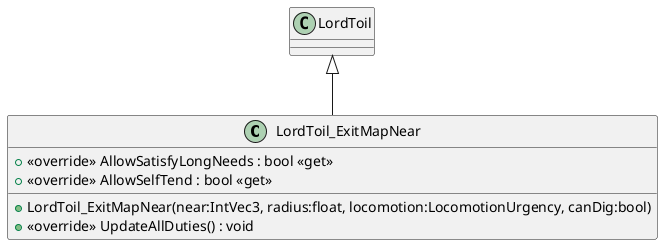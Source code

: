 @startuml
class LordToil_ExitMapNear {
    + <<override>> AllowSatisfyLongNeeds : bool <<get>>
    + <<override>> AllowSelfTend : bool <<get>>
    + LordToil_ExitMapNear(near:IntVec3, radius:float, locomotion:LocomotionUrgency, canDig:bool)
    + <<override>> UpdateAllDuties() : void
}
LordToil <|-- LordToil_ExitMapNear
@enduml
